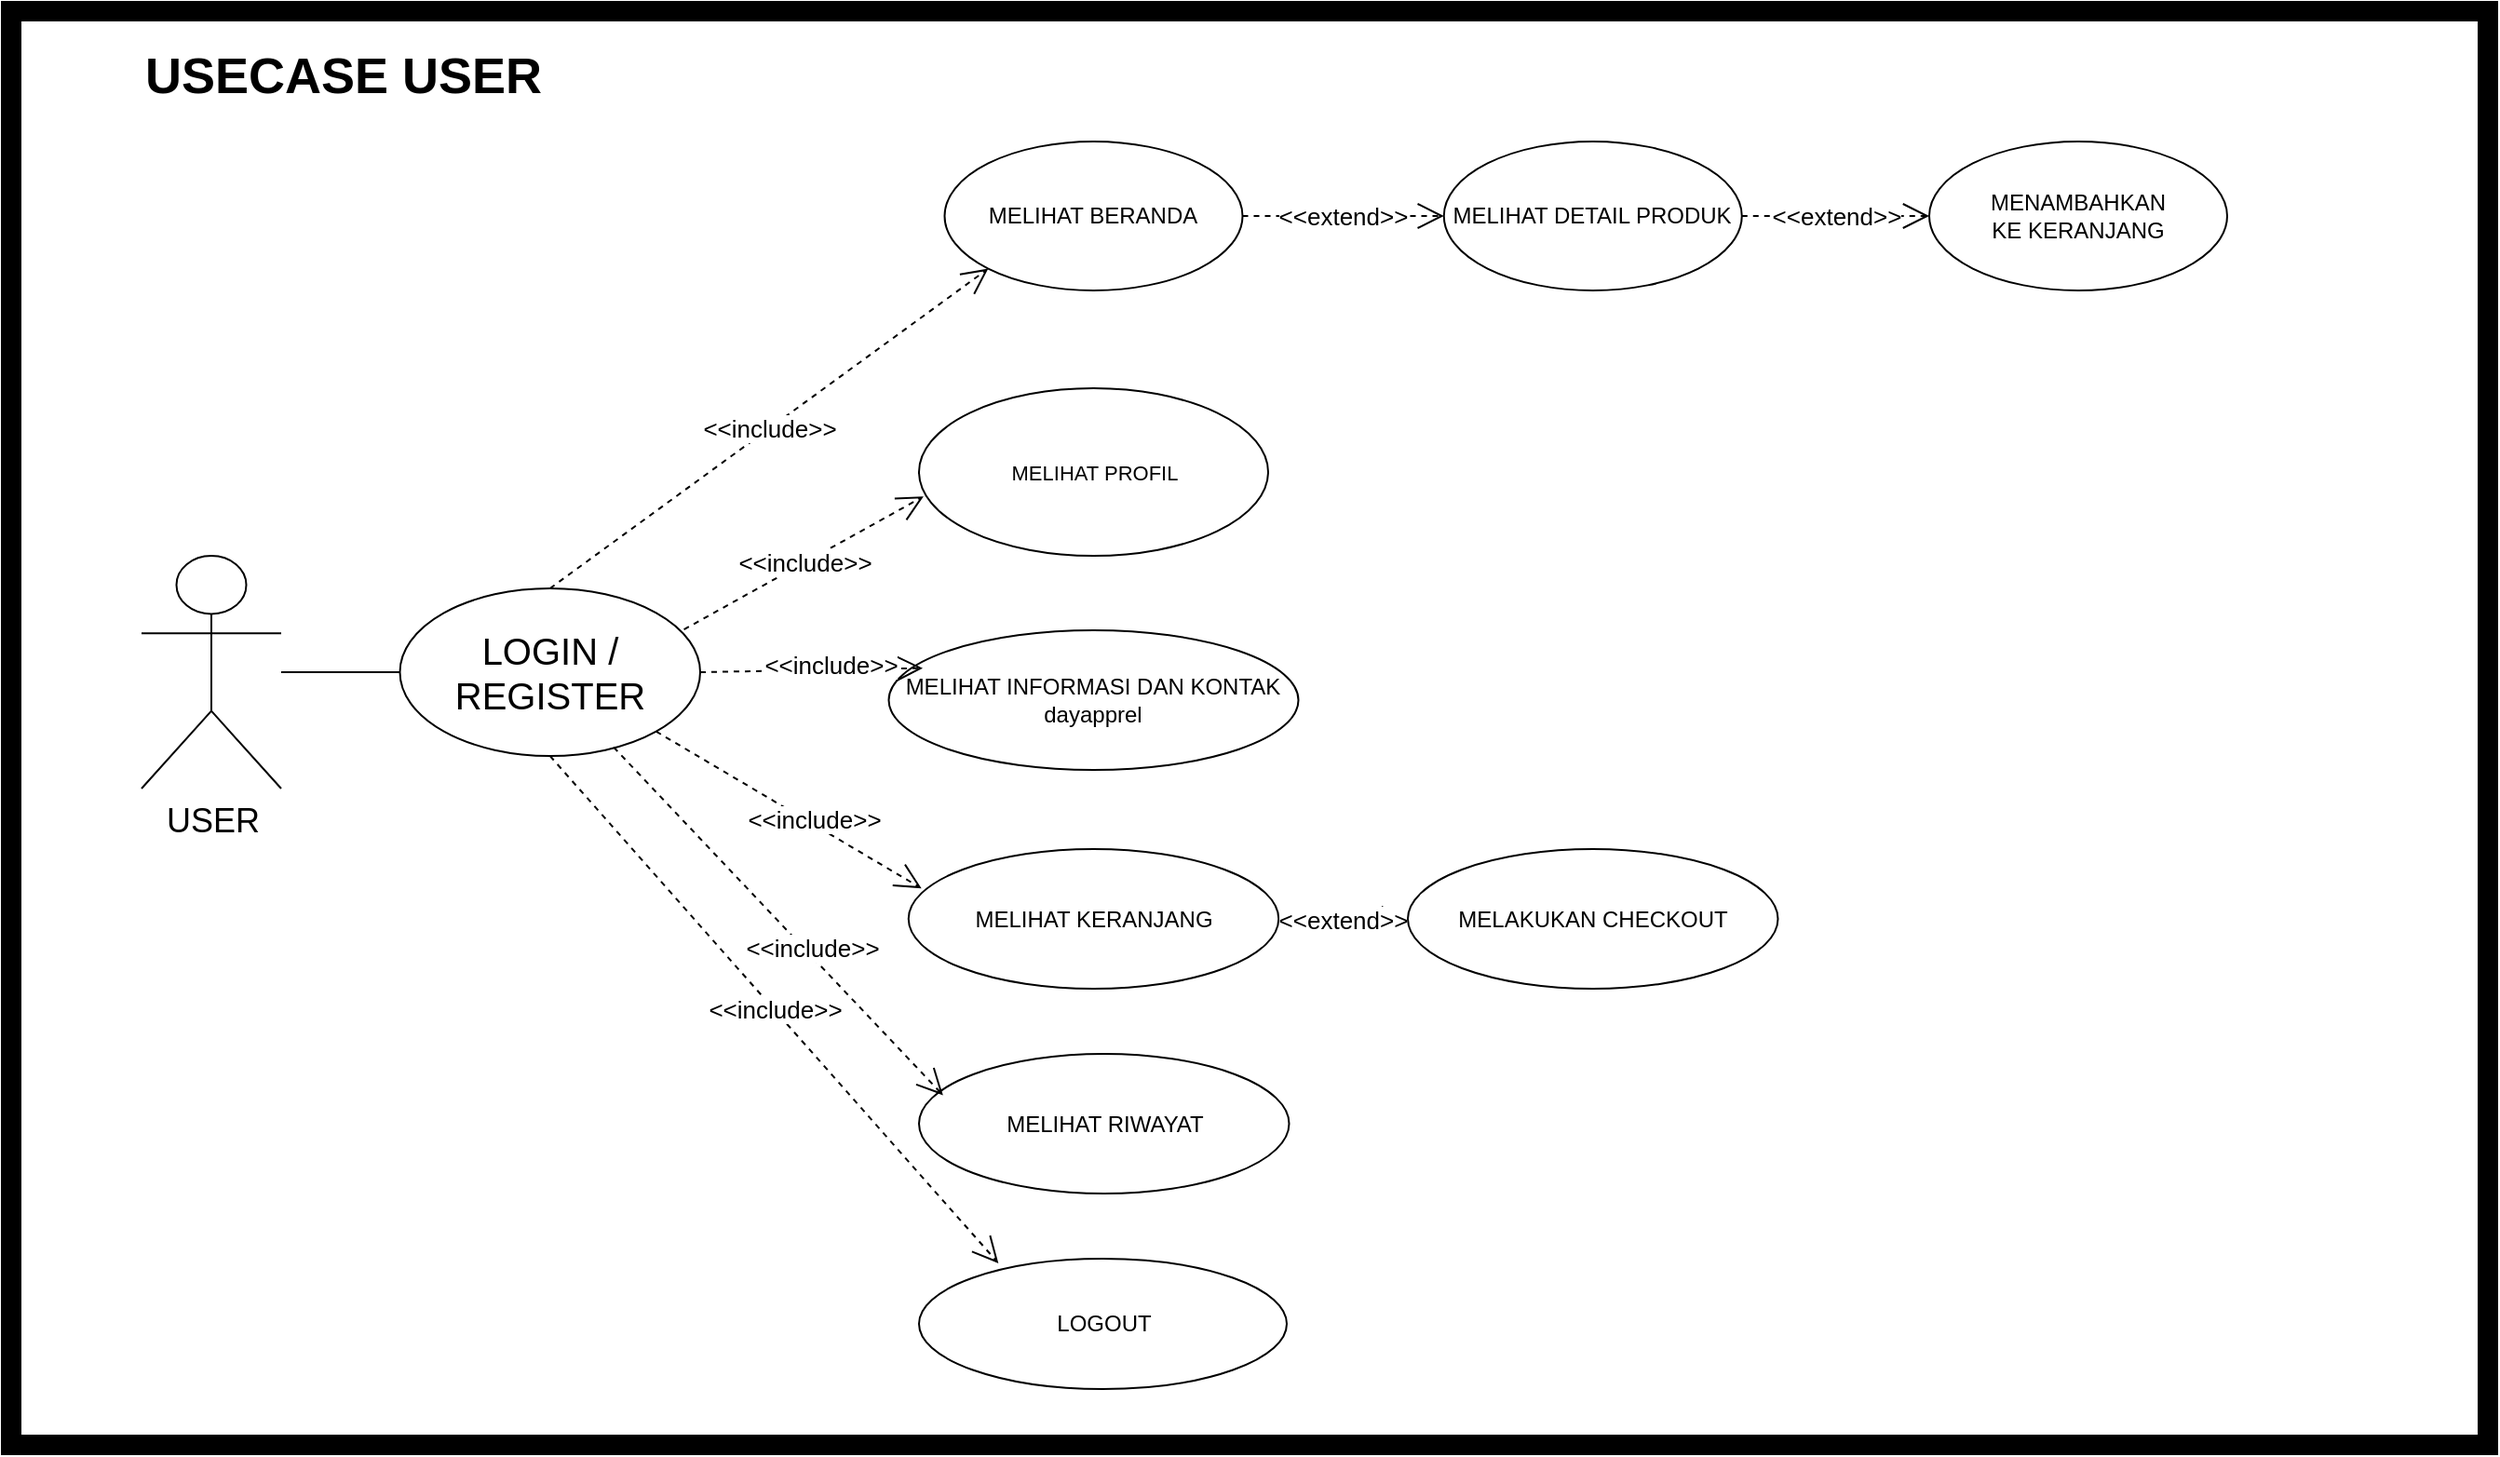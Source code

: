 <mxfile version="28.0.4">
  <diagram name="Page-1" id="xoSw_791o6I91k3j9Vo-">
    <mxGraphModel dx="1675" dy="1013" grid="1" gridSize="10" guides="1" tooltips="1" connect="1" arrows="1" fold="1" page="1" pageScale="1" pageWidth="850" pageHeight="1100" math="0" shadow="0">
      <root>
        <mxCell id="0" />
        <mxCell id="1" parent="0" />
        <mxCell id="7yQzzGOzQ85WZeVPx--7-1" value="" style="rounded=0;whiteSpace=wrap;html=1;strokeWidth=11;movable=1;resizable=1;rotatable=1;deletable=1;editable=1;locked=0;connectable=1;" vertex="1" parent="1">
          <mxGeometry x="220" y="130" width="1330" height="770" as="geometry" />
        </mxCell>
        <mxCell id="7yQzzGOzQ85WZeVPx--7-2" value="MELIHAT BERANDA" style="ellipse;whiteSpace=wrap;html=1;" vertex="1" parent="1">
          <mxGeometry x="721.25" y="200" width="160" height="80" as="geometry" />
        </mxCell>
        <mxCell id="7yQzzGOzQ85WZeVPx--7-4" value="&lt;span style=&quot;font-size: 11px;&quot;&gt;MELIHAT PROFIL&lt;/span&gt;" style="ellipse;whiteSpace=wrap;html=1;" vertex="1" parent="1">
          <mxGeometry x="707.5" y="332.5" width="187.5" height="90" as="geometry" />
        </mxCell>
        <mxCell id="7yQzzGOzQ85WZeVPx--7-5" value="MELIHAT INFORMASI DAN KONTAK&lt;div&gt;dayapprel&lt;/div&gt;" style="ellipse;whiteSpace=wrap;html=1;" vertex="1" parent="1">
          <mxGeometry x="691.25" y="462.5" width="220" height="75" as="geometry" />
        </mxCell>
        <mxCell id="7yQzzGOzQ85WZeVPx--7-6" value="&lt;font style=&quot;font-size: 18px;&quot;&gt;USER&lt;/font&gt;" style="shape=umlActor;verticalLabelPosition=bottom;verticalAlign=top;html=1;outlineConnect=0;" vertex="1" parent="1">
          <mxGeometry x="290" y="422.5" width="75" height="125" as="geometry" />
        </mxCell>
        <mxCell id="7yQzzGOzQ85WZeVPx--7-7" value="&lt;font style=&quot;font-size: 20px;&quot;&gt;LOGIN / REGISTER&lt;/font&gt;" style="ellipse;whiteSpace=wrap;html=1;" vertex="1" parent="1">
          <mxGeometry x="428.75" y="440" width="161.25" height="90" as="geometry" />
        </mxCell>
        <mxCell id="7yQzzGOzQ85WZeVPx--7-8" value="&lt;font style=&quot;font-size: 13px;&quot;&gt;&amp;lt;&amp;lt;include&amp;gt;&amp;gt;&lt;/font&gt;" style="endArrow=open;endSize=12;dashed=1;html=1;rounded=0;exitX=0.5;exitY=0;exitDx=0;exitDy=0;entryX=0;entryY=1;entryDx=0;entryDy=0;" edge="1" parent="1" source="7yQzzGOzQ85WZeVPx--7-7" target="7yQzzGOzQ85WZeVPx--7-2">
          <mxGeometry width="160" relative="1" as="geometry">
            <mxPoint x="1160" y="420" as="sourcePoint" />
            <mxPoint x="1320" y="420" as="targetPoint" />
          </mxGeometry>
        </mxCell>
        <mxCell id="7yQzzGOzQ85WZeVPx--7-9" value="&lt;font style=&quot;font-size: 13px;&quot;&gt;&amp;lt;&amp;lt;include&amp;gt;&amp;gt;&lt;/font&gt;" style="endArrow=open;endSize=12;dashed=1;html=1;rounded=0;exitX=1;exitY=0.5;exitDx=0;exitDy=0;entryX=0.083;entryY=0.271;entryDx=0;entryDy=0;entryPerimeter=0;" edge="1" parent="1" source="7yQzzGOzQ85WZeVPx--7-7" target="7yQzzGOzQ85WZeVPx--7-5">
          <mxGeometry x="0.172" y="3" width="160" relative="1" as="geometry">
            <mxPoint x="1040" y="862" as="sourcePoint" />
            <mxPoint x="1159" y="760" as="targetPoint" />
            <mxPoint as="offset" />
          </mxGeometry>
        </mxCell>
        <mxCell id="7yQzzGOzQ85WZeVPx--7-10" value="LOGOUT" style="ellipse;whiteSpace=wrap;html=1;" vertex="1" parent="1">
          <mxGeometry x="707.5" y="800" width="197.5" height="70" as="geometry" />
        </mxCell>
        <mxCell id="7yQzzGOzQ85WZeVPx--7-11" value="&lt;font style=&quot;font-size: 13px;&quot;&gt;&amp;lt;&amp;lt;include&amp;gt;&amp;gt;&lt;/font&gt;" style="endArrow=open;endSize=12;dashed=1;html=1;rounded=0;exitX=0.5;exitY=1;exitDx=0;exitDy=0;entryX=0.216;entryY=0.035;entryDx=0;entryDy=0;entryPerimeter=0;" edge="1" parent="1" source="7yQzzGOzQ85WZeVPx--7-7" target="7yQzzGOzQ85WZeVPx--7-10">
          <mxGeometry width="160" relative="1" as="geometry">
            <mxPoint x="1010" y="740" as="sourcePoint" />
            <mxPoint x="1187" y="821" as="targetPoint" />
          </mxGeometry>
        </mxCell>
        <mxCell id="7yQzzGOzQ85WZeVPx--7-13" value="&lt;font style=&quot;font-size: 13px;&quot;&gt;&amp;lt;&amp;lt;include&amp;gt;&amp;gt;&lt;/font&gt;" style="endArrow=open;endSize=12;dashed=1;html=1;rounded=0;exitX=0.946;exitY=0.245;exitDx=0;exitDy=0;entryX=0.013;entryY=0.646;entryDx=0;entryDy=0;exitPerimeter=0;entryPerimeter=0;" edge="1" parent="1" source="7yQzzGOzQ85WZeVPx--7-7" target="7yQzzGOzQ85WZeVPx--7-4">
          <mxGeometry width="160" relative="1" as="geometry">
            <mxPoint x="1150" y="520" as="sourcePoint" />
            <mxPoint x="1333" y="400" as="targetPoint" />
          </mxGeometry>
        </mxCell>
        <mxCell id="7yQzzGOzQ85WZeVPx--7-21" value="" style="endArrow=none;html=1;rounded=0;entryX=0;entryY=0.5;entryDx=0;entryDy=0;" edge="1" parent="1" source="7yQzzGOzQ85WZeVPx--7-6" target="7yQzzGOzQ85WZeVPx--7-7">
          <mxGeometry width="50" height="50" relative="1" as="geometry">
            <mxPoint x="540" y="570" as="sourcePoint" />
            <mxPoint x="440" y="490" as="targetPoint" />
          </mxGeometry>
        </mxCell>
        <mxCell id="7yQzzGOzQ85WZeVPx--7-22" value="&lt;font style=&quot;font-size: 27px;&quot;&gt;&lt;b&gt;USECASE USER&lt;/b&gt;&lt;/font&gt;" style="text;html=1;align=left;verticalAlign=middle;whiteSpace=wrap;rounded=0;" vertex="1" parent="1">
          <mxGeometry x="290" y="150" width="260" height="30" as="geometry" />
        </mxCell>
        <mxCell id="7yQzzGOzQ85WZeVPx--7-44" value="MELIHAT KERANJANG" style="ellipse;whiteSpace=wrap;html=1;" vertex="1" parent="1">
          <mxGeometry x="701.88" y="580" width="198.75" height="75" as="geometry" />
        </mxCell>
        <mxCell id="7yQzzGOzQ85WZeVPx--7-45" value="&lt;font style=&quot;font-size: 13px;&quot;&gt;&amp;lt;&amp;lt;include&amp;gt;&amp;gt;&lt;/font&gt;" style="endArrow=open;endSize=12;dashed=1;html=1;rounded=0;exitX=1;exitY=1;exitDx=0;exitDy=0;entryX=0.035;entryY=0.281;entryDx=0;entryDy=0;entryPerimeter=0;" edge="1" parent="1" source="7yQzzGOzQ85WZeVPx--7-7" target="7yQzzGOzQ85WZeVPx--7-44">
          <mxGeometry x="0.172" y="3" width="160" relative="1" as="geometry">
            <mxPoint x="610" y="592" as="sourcePoint" />
            <mxPoint x="718" y="590" as="targetPoint" />
            <mxPoint as="offset" />
          </mxGeometry>
        </mxCell>
        <mxCell id="7yQzzGOzQ85WZeVPx--7-46" value="MELIHAT RIWAYAT" style="ellipse;whiteSpace=wrap;html=1;" vertex="1" parent="1">
          <mxGeometry x="707.5" y="690" width="198.75" height="75" as="geometry" />
        </mxCell>
        <mxCell id="7yQzzGOzQ85WZeVPx--7-47" value="&lt;font style=&quot;font-size: 13px;&quot;&gt;&amp;lt;&amp;lt;include&amp;gt;&amp;gt;&lt;/font&gt;" style="endArrow=open;endSize=12;dashed=1;html=1;rounded=0;exitX=0.712;exitY=0.948;exitDx=0;exitDy=0;entryX=0.065;entryY=0.296;entryDx=0;entryDy=0;exitPerimeter=0;entryPerimeter=0;" edge="1" parent="1" source="7yQzzGOzQ85WZeVPx--7-7" target="7yQzzGOzQ85WZeVPx--7-46">
          <mxGeometry x="0.172" y="3" width="160" relative="1" as="geometry">
            <mxPoint x="580" y="610" as="sourcePoint" />
            <mxPoint x="712" y="694" as="targetPoint" />
            <mxPoint as="offset" />
          </mxGeometry>
        </mxCell>
        <mxCell id="7yQzzGOzQ85WZeVPx--7-49" value="&lt;font style=&quot;font-size: 13px;&quot;&gt;&amp;lt;&amp;lt;extend&amp;gt;&amp;gt;&lt;/font&gt;" style="endArrow=open;endSize=12;dashed=1;html=1;rounded=0;exitX=1;exitY=0.5;exitDx=0;exitDy=0;entryX=0;entryY=0.5;entryDx=0;entryDy=0;" edge="1" parent="1" source="7yQzzGOzQ85WZeVPx--7-2" target="7yQzzGOzQ85WZeVPx--7-50">
          <mxGeometry width="160" relative="1" as="geometry">
            <mxPoint x="970" y="422" as="sourcePoint" />
            <mxPoint x="1010" y="240" as="targetPoint" />
          </mxGeometry>
        </mxCell>
        <mxCell id="7yQzzGOzQ85WZeVPx--7-50" value="MELIHAT DETAIL PRODUK" style="ellipse;whiteSpace=wrap;html=1;" vertex="1" parent="1">
          <mxGeometry x="989.38" y="200" width="160" height="80" as="geometry" />
        </mxCell>
        <mxCell id="7yQzzGOzQ85WZeVPx--7-55" value="&lt;font style=&quot;font-size: 13px;&quot;&gt;&amp;lt;&amp;lt;extend&amp;gt;&amp;gt;&lt;/font&gt;" style="endArrow=open;endSize=12;dashed=1;html=1;rounded=0;exitX=1;exitY=0.5;exitDx=0;exitDy=0;entryX=0;entryY=0.5;entryDx=0;entryDy=0;" edge="1" parent="1" source="7yQzzGOzQ85WZeVPx--7-44" target="7yQzzGOzQ85WZeVPx--7-56">
          <mxGeometry width="160" relative="1" as="geometry">
            <mxPoint x="990" y="580" as="sourcePoint" />
            <mxPoint x="1010" y="618" as="targetPoint" />
          </mxGeometry>
        </mxCell>
        <mxCell id="7yQzzGOzQ85WZeVPx--7-56" value="MELAKUKAN CHECKOUT" style="ellipse;whiteSpace=wrap;html=1;" vertex="1" parent="1">
          <mxGeometry x="970" y="580" width="198.75" height="75" as="geometry" />
        </mxCell>
        <mxCell id="7yQzzGOzQ85WZeVPx--7-57" value="&lt;font style=&quot;font-size: 13px;&quot;&gt;&amp;lt;&amp;lt;extend&amp;gt;&amp;gt;&lt;/font&gt;" style="endArrow=open;endSize=12;dashed=1;html=1;rounded=0;exitX=1;exitY=0.5;exitDx=0;exitDy=0;entryX=0;entryY=0.5;entryDx=0;entryDy=0;" edge="1" parent="1" source="7yQzzGOzQ85WZeVPx--7-50" target="7yQzzGOzQ85WZeVPx--7-58">
          <mxGeometry width="160" relative="1" as="geometry">
            <mxPoint x="1210" y="360" as="sourcePoint" />
            <mxPoint x="1250" y="240" as="targetPoint" />
          </mxGeometry>
        </mxCell>
        <mxCell id="7yQzzGOzQ85WZeVPx--7-58" value="MENAMBAHKAN&lt;div&gt;KE KERANJANG&lt;/div&gt;" style="ellipse;whiteSpace=wrap;html=1;" vertex="1" parent="1">
          <mxGeometry x="1250" y="200" width="160" height="80" as="geometry" />
        </mxCell>
      </root>
    </mxGraphModel>
  </diagram>
</mxfile>
